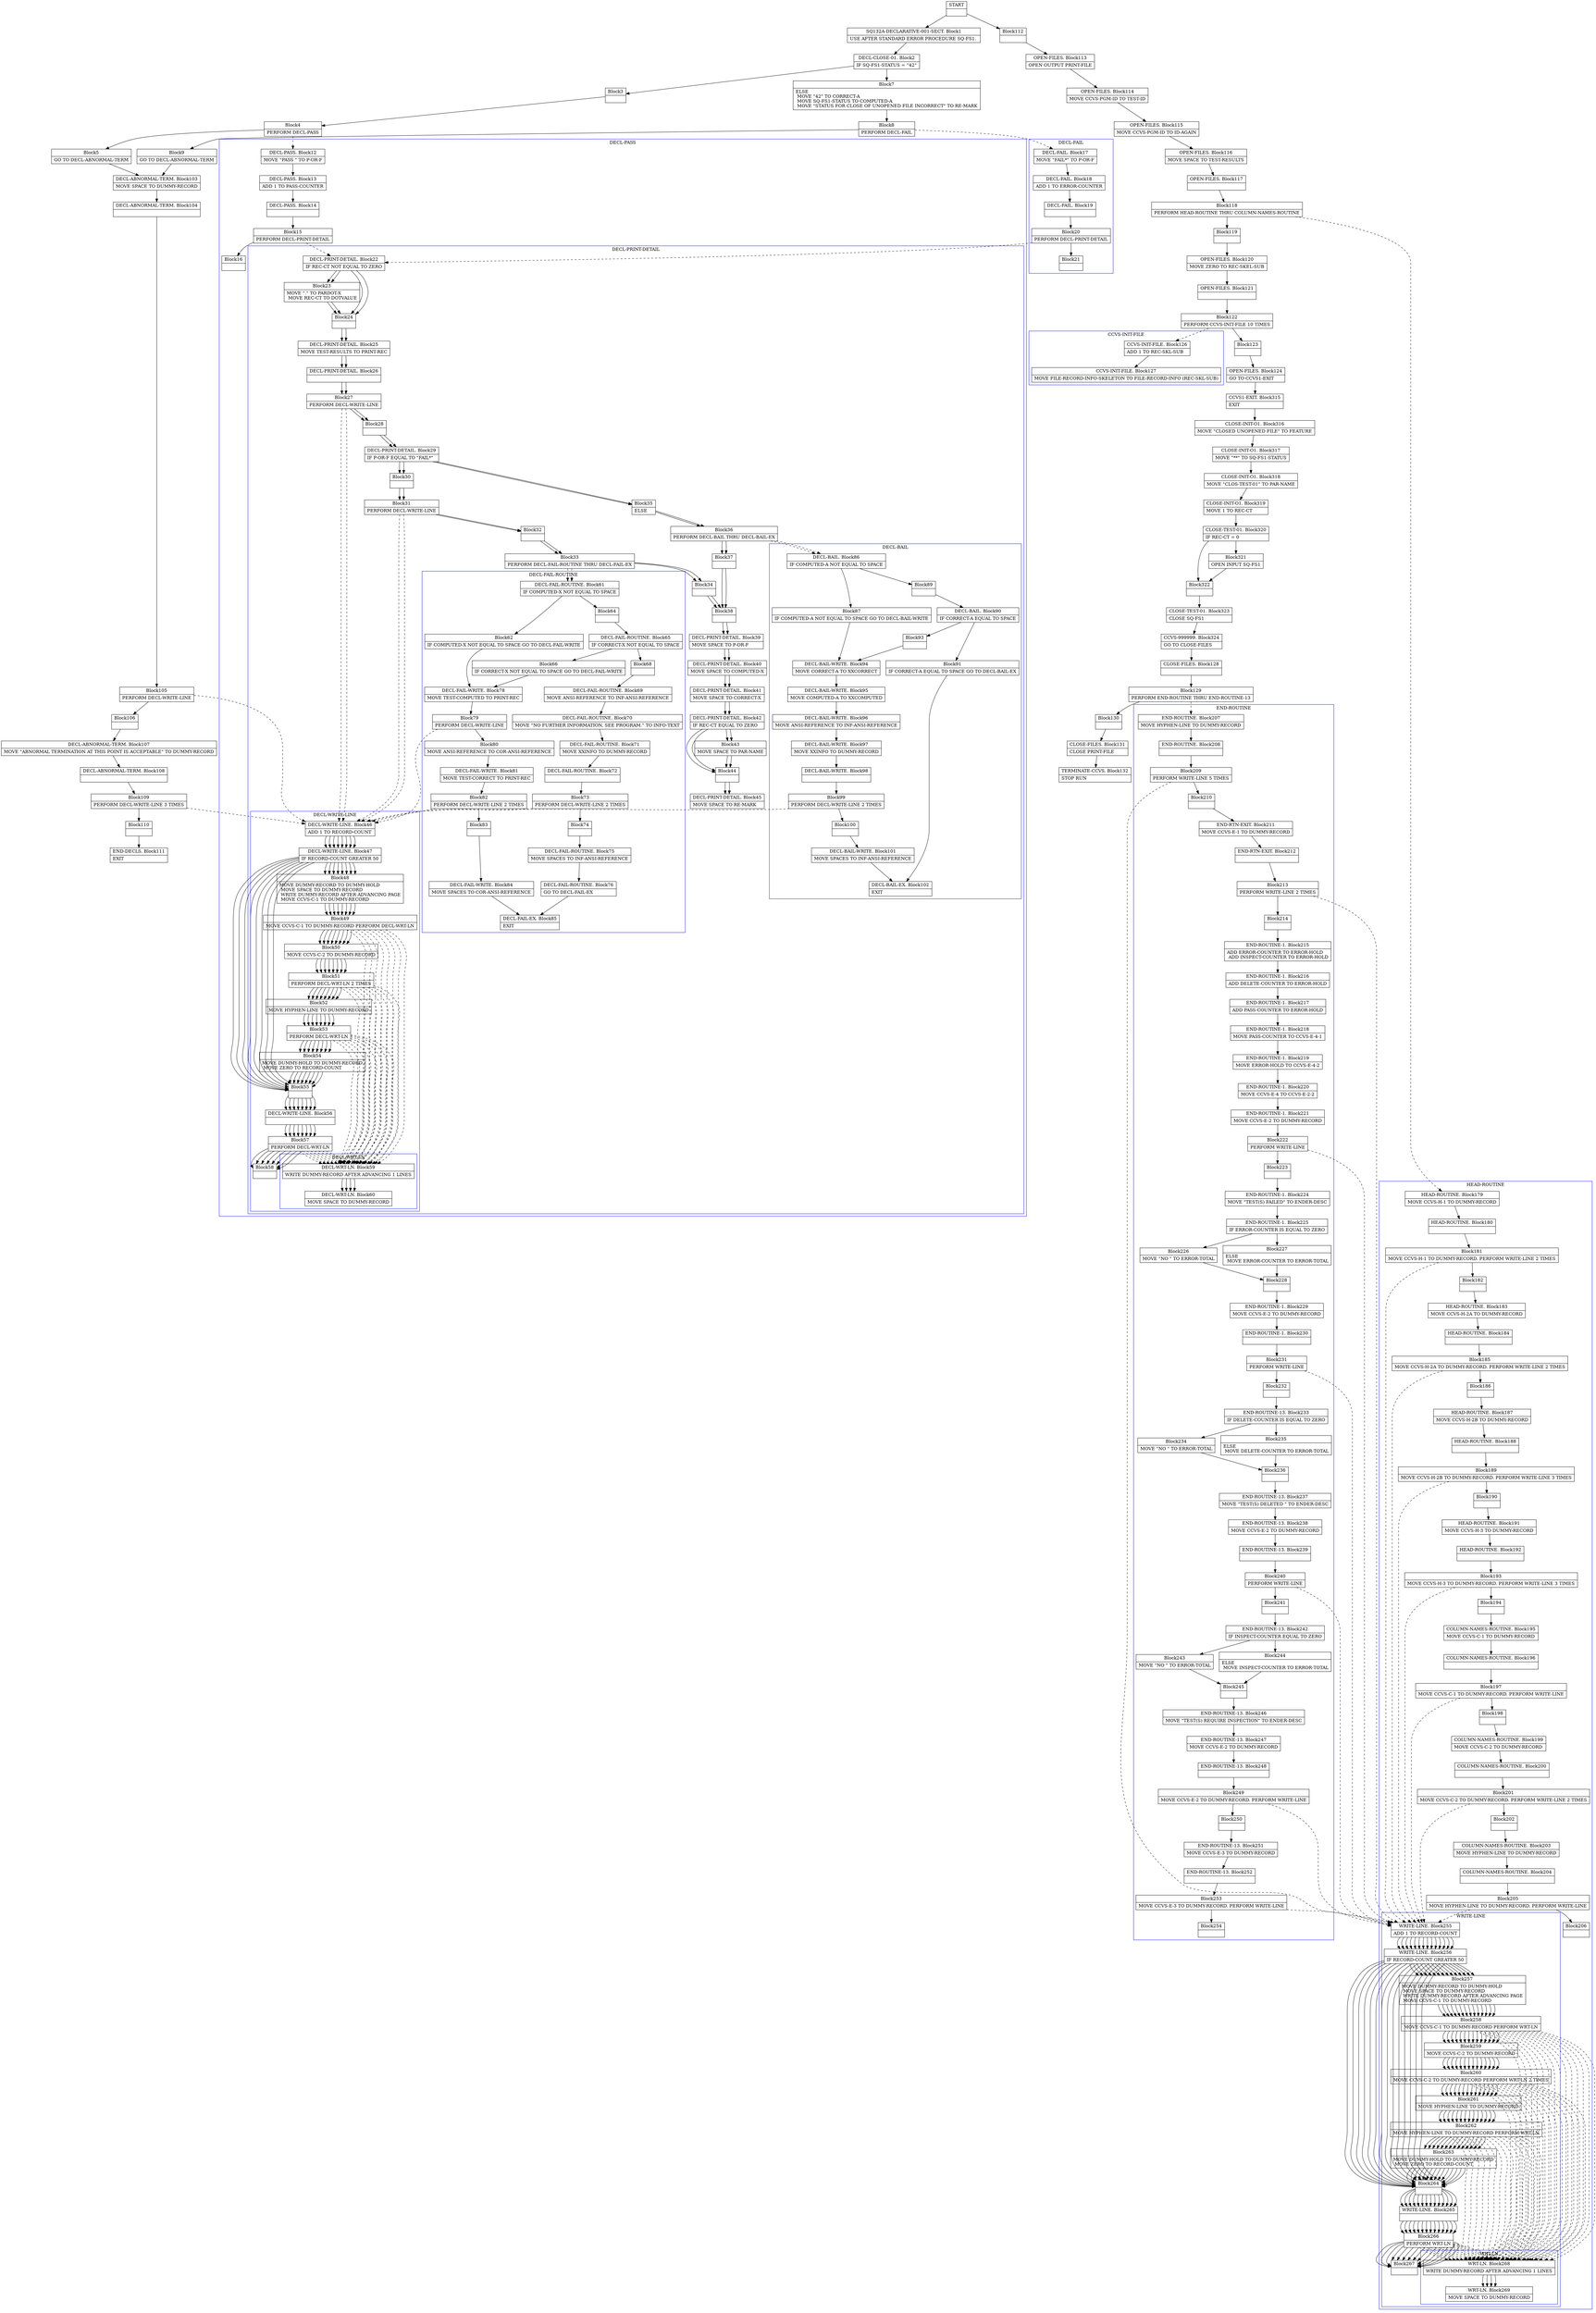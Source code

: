 digraph Cfg {
compound=true;
node [
shape = "record"
]

edge [
arrowtail = "empty"
]
Block0 [
label = "{START|}"
]
Block1 [
label = "{SQ132A-DECLARATIVE-001-SECT. Block1|    USE AFTER STANDARD ERROR PROCEDURE SQ-FS1. \l}"
]
Block2 [
label = "{DECL-CLOSE-01. Block2|    IF SQ-FS1-STATUS = \"42\"\l}"
]
Block3 [
label = "{Block3|}"
]
Block4 [
label = "{Block4|        PERFORM DECL-PASS\l}"
]
subgraph cluster_1{
color = blue;
label = "DECL-PASS";
Block12 [
label = "{DECL-PASS. Block12|    MOVE   \"PASS \" TO P-OR-F\l}"
]
Block13 [
label = "{DECL-PASS. Block13|    ADD     1 TO PASS-COUNTER\l}"
]
Block14 [
label = "{DECL-PASS. Block14|}"
]
Block15 [
label = "{Block15|    PERFORM DECL-PRINT-DETAIL\l}"
]
subgraph cluster_3{
color = blue;
label = "DECL-PRINT-DETAIL";
Block22 [
label = "{DECL-PRINT-DETAIL. Block22|    IF REC-CT NOT EQUAL TO ZERO\l}"
]
Block23 [
label = "{Block23|            MOVE \".\" TO PARDOT-X\l            MOVE REC-CT TO DOTVALUE\l}"
]
Block24 [
label = "{Block24|}"
]
Block25 [
label = "{DECL-PRINT-DETAIL. Block25|    MOVE    TEST-RESULTS TO PRINT-REC\l}"
]
Block26 [
label = "{DECL-PRINT-DETAIL. Block26|}"
]
Block27 [
label = "{Block27|    PERFORM DECL-WRITE-LINE\l}"
]
subgraph cluster_5{
color = blue;
label = "DECL-WRITE-LINE";
Block46 [
label = "{DECL-WRITE-LINE. Block46|    ADD     1 TO RECORD-COUNT\l}"
]
Block47 [
label = "{DECL-WRITE-LINE. Block47|    IF RECORD-COUNT GREATER 50\l}"
]
Block48 [
label = "{Block48|        MOVE    DUMMY-RECORD TO DUMMY-HOLD\l        MOVE    SPACE TO DUMMY-RECORD\l        WRITE   DUMMY-RECORD AFTER ADVANCING PAGE\l        MOVE    CCVS-C-1 TO DUMMY-RECORD\l}"
]
Block49 [
label = "{Block49|        MOVE    CCVS-C-1 TO DUMMY-RECORD PERFORM DECL-WRT-LN\l}"
]
subgraph cluster_9{
color = blue;
label = "DECL-WRT-LN";
Block59 [
label = "{DECL-WRT-LN. Block59|    WRITE   DUMMY-RECORD AFTER ADVANCING 1 LINES\l}"
]
Block60 [
label = "{DECL-WRT-LN. Block60|    MOVE    SPACE TO DUMMY-RECORD\l}"
]
Block59 -> Block60

}
Block49 -> Block59 [style=dashed]

Block50 [
label = "{Block50|        MOVE    CCVS-C-2 TO DUMMY-RECORD\l}"
]
Block51 [
label = "{Block51|        PERFORM DECL-WRT-LN 2 TIMES\l}"
]
subgraph cluster_10{
color = blue;
label = "DECL-WRT-LN";
Block59 [
label = "{DECL-WRT-LN. Block59|    WRITE   DUMMY-RECORD AFTER ADVANCING 1 LINES\l}"
]
Block60 [
label = "{DECL-WRT-LN. Block60|    MOVE    SPACE TO DUMMY-RECORD\l}"
]
Block59 -> Block60

}
Block51 -> Block59 [style=dashed]

Block52 [
label = "{Block52|        MOVE    HYPHEN-LINE TO DUMMY-RECORD\l}"
]
Block53 [
label = "{Block53|        PERFORM DECL-WRT-LN\l}"
]
subgraph cluster_11{
color = blue;
label = "DECL-WRT-LN";
Block59 [
label = "{DECL-WRT-LN. Block59|    WRITE   DUMMY-RECORD AFTER ADVANCING 1 LINES\l}"
]
Block60 [
label = "{DECL-WRT-LN. Block60|    MOVE    SPACE TO DUMMY-RECORD\l}"
]
Block59 -> Block60

}
Block53 -> Block59 [style=dashed]

Block54 [
label = "{Block54|        MOVE    DUMMY-HOLD TO DUMMY-RECORD\l        MOVE    ZERO TO RECORD-COUNT\l}"
]
Block55 [
label = "{Block55|}"
]
Block56 [
label = "{DECL-WRITE-LINE. Block56|}"
]
Block57 [
label = "{Block57|    PERFORM DECL-WRT-LN\l}"
]
subgraph cluster_12{
color = blue;
label = "DECL-WRT-LN";
Block59 [
label = "{DECL-WRT-LN. Block59|    WRITE   DUMMY-RECORD AFTER ADVANCING 1 LINES\l}"
]
Block60 [
label = "{DECL-WRT-LN. Block60|    MOVE    SPACE TO DUMMY-RECORD\l}"
]
Block59 -> Block60

}
Block57 -> Block59 [style=dashed]

Block58 [
label = "{Block58|}"
]
Block46 -> Block47
Block47 -> Block48
Block47 -> Block55
Block48 -> Block49
Block49 -> Block50
Block50 -> Block51
Block51 -> Block52
Block52 -> Block53
Block53 -> Block54
Block54 -> Block55
Block55 -> Block56
Block56 -> Block57
Block57 -> Block58

}
Block27 -> Block46 [style=dashed]

Block28 [
label = "{Block28|}"
]
Block29 [
label = "{DECL-PRINT-DETAIL. Block29|    IF P-OR-F EQUAL TO \"FAIL*\"\l}"
]
Block30 [
label = "{Block30|}"
]
Block31 [
label = "{Block31|        PERFORM DECL-WRITE-LINE\l}"
]
subgraph cluster_6{
color = blue;
label = "DECL-WRITE-LINE";
Block46 [
label = "{DECL-WRITE-LINE. Block46|    ADD     1 TO RECORD-COUNT\l}"
]
Block47 [
label = "{DECL-WRITE-LINE. Block47|    IF RECORD-COUNT GREATER 50\l}"
]
Block48 [
label = "{Block48|        MOVE    DUMMY-RECORD TO DUMMY-HOLD\l        MOVE    SPACE TO DUMMY-RECORD\l        WRITE   DUMMY-RECORD AFTER ADVANCING PAGE\l        MOVE    CCVS-C-1 TO DUMMY-RECORD\l}"
]
Block49 [
label = "{Block49|        MOVE    CCVS-C-1 TO DUMMY-RECORD PERFORM DECL-WRT-LN\l}"
]
Block49 -> Block59 [style=dashed]

Block50 [
label = "{Block50|        MOVE    CCVS-C-2 TO DUMMY-RECORD\l}"
]
Block51 [
label = "{Block51|        PERFORM DECL-WRT-LN 2 TIMES\l}"
]
Block51 -> Block59 [style=dashed]

Block52 [
label = "{Block52|        MOVE    HYPHEN-LINE TO DUMMY-RECORD\l}"
]
Block53 [
label = "{Block53|        PERFORM DECL-WRT-LN\l}"
]
Block53 -> Block59 [style=dashed]

Block54 [
label = "{Block54|        MOVE    DUMMY-HOLD TO DUMMY-RECORD\l        MOVE    ZERO TO RECORD-COUNT\l}"
]
Block55 [
label = "{Block55|}"
]
Block56 [
label = "{DECL-WRITE-LINE. Block56|}"
]
Block57 [
label = "{Block57|    PERFORM DECL-WRT-LN\l}"
]
Block57 -> Block59 [style=dashed]

Block58 [
label = "{Block58|}"
]
Block46 -> Block47
Block47 -> Block48
Block47 -> Block55
Block48 -> Block49
Block49 -> Block50
Block50 -> Block51
Block51 -> Block52
Block52 -> Block53
Block53 -> Block54
Block54 -> Block55
Block55 -> Block56
Block56 -> Block57
Block57 -> Block58

}
Block31 -> Block46 [style=dashed]

Block32 [
label = "{Block32|}"
]
Block33 [
label = "{Block33|        PERFORM DECL-FAIL-ROUTINE THRU DECL-FAIL-EX\l}"
]
subgraph cluster_7{
color = blue;
label = "DECL-FAIL-ROUTINE";
Block61 [
label = "{DECL-FAIL-ROUTINE. Block61|    IF COMPUTED-X NOT EQUAL TO SPACE\l}"
]
Block62 [
label = "{Block62|    IF COMPUTED-X NOT EQUAL TO SPACE GO TO DECL-FAIL-WRITE\l}"
]
Block78 [
label = "{DECL-FAIL-WRITE. Block78|    MOVE    TEST-COMPUTED TO PRINT-REC\l}"
]
Block79 [
label = "{Block79|    PERFORM DECL-WRITE-LINE\l}"
]
subgraph cluster_14{
color = blue;
label = "DECL-WRITE-LINE";
Block46 [
label = "{DECL-WRITE-LINE. Block46|    ADD     1 TO RECORD-COUNT\l}"
]
Block47 [
label = "{DECL-WRITE-LINE. Block47|    IF RECORD-COUNT GREATER 50\l}"
]
Block48 [
label = "{Block48|        MOVE    DUMMY-RECORD TO DUMMY-HOLD\l        MOVE    SPACE TO DUMMY-RECORD\l        WRITE   DUMMY-RECORD AFTER ADVANCING PAGE\l        MOVE    CCVS-C-1 TO DUMMY-RECORD\l}"
]
Block49 [
label = "{Block49|        MOVE    CCVS-C-1 TO DUMMY-RECORD PERFORM DECL-WRT-LN\l}"
]
Block49 -> Block59 [style=dashed]

Block50 [
label = "{Block50|        MOVE    CCVS-C-2 TO DUMMY-RECORD\l}"
]
Block51 [
label = "{Block51|        PERFORM DECL-WRT-LN 2 TIMES\l}"
]
Block51 -> Block59 [style=dashed]

Block52 [
label = "{Block52|        MOVE    HYPHEN-LINE TO DUMMY-RECORD\l}"
]
Block53 [
label = "{Block53|        PERFORM DECL-WRT-LN\l}"
]
Block53 -> Block59 [style=dashed]

Block54 [
label = "{Block54|        MOVE    DUMMY-HOLD TO DUMMY-RECORD\l        MOVE    ZERO TO RECORD-COUNT\l}"
]
Block55 [
label = "{Block55|}"
]
Block56 [
label = "{DECL-WRITE-LINE. Block56|}"
]
Block57 [
label = "{Block57|    PERFORM DECL-WRT-LN\l}"
]
Block57 -> Block59 [style=dashed]

Block58 [
label = "{Block58|}"
]
Block46 -> Block47
Block47 -> Block48
Block47 -> Block55
Block48 -> Block49
Block49 -> Block50
Block50 -> Block51
Block51 -> Block52
Block52 -> Block53
Block53 -> Block54
Block54 -> Block55
Block55 -> Block56
Block56 -> Block57
Block57 -> Block58

}
Block79 -> Block46 [style=dashed]

Block80 [
label = "{Block80|    MOVE    ANSI-REFERENCE TO COR-ANSI-REFERENCE\l}"
]
Block81 [
label = "{DECL-FAIL-WRITE. Block81|    MOVE    TEST-CORRECT TO PRINT-REC\l}"
]
Block82 [
label = "{Block82|    PERFORM DECL-WRITE-LINE 2 TIMES\l}"
]
subgraph cluster_15{
color = blue;
label = "DECL-WRITE-LINE";
Block46 [
label = "{DECL-WRITE-LINE. Block46|    ADD     1 TO RECORD-COUNT\l}"
]
Block47 [
label = "{DECL-WRITE-LINE. Block47|    IF RECORD-COUNT GREATER 50\l}"
]
Block48 [
label = "{Block48|        MOVE    DUMMY-RECORD TO DUMMY-HOLD\l        MOVE    SPACE TO DUMMY-RECORD\l        WRITE   DUMMY-RECORD AFTER ADVANCING PAGE\l        MOVE    CCVS-C-1 TO DUMMY-RECORD\l}"
]
Block49 [
label = "{Block49|        MOVE    CCVS-C-1 TO DUMMY-RECORD PERFORM DECL-WRT-LN\l}"
]
Block49 -> Block59 [style=dashed]

Block50 [
label = "{Block50|        MOVE    CCVS-C-2 TO DUMMY-RECORD\l}"
]
Block51 [
label = "{Block51|        PERFORM DECL-WRT-LN 2 TIMES\l}"
]
Block51 -> Block59 [style=dashed]

Block52 [
label = "{Block52|        MOVE    HYPHEN-LINE TO DUMMY-RECORD\l}"
]
Block53 [
label = "{Block53|        PERFORM DECL-WRT-LN\l}"
]
Block53 -> Block59 [style=dashed]

Block54 [
label = "{Block54|        MOVE    DUMMY-HOLD TO DUMMY-RECORD\l        MOVE    ZERO TO RECORD-COUNT\l}"
]
Block55 [
label = "{Block55|}"
]
Block56 [
label = "{DECL-WRITE-LINE. Block56|}"
]
Block57 [
label = "{Block57|    PERFORM DECL-WRT-LN\l}"
]
Block57 -> Block59 [style=dashed]

Block58 [
label = "{Block58|}"
]
Block46 -> Block47
Block47 -> Block48
Block47 -> Block55
Block48 -> Block49
Block49 -> Block50
Block50 -> Block51
Block51 -> Block52
Block52 -> Block53
Block53 -> Block54
Block54 -> Block55
Block55 -> Block56
Block56 -> Block57
Block57 -> Block58

}
Block82 -> Block46 [style=dashed]

Block83 [
label = "{Block83|}"
]
Block84 [
label = "{DECL-FAIL-WRITE. Block84|    MOVE    SPACES TO COR-ANSI-REFERENCE\l}"
]
Block85 [
label = "{DECL-FAIL-EX. Block85|    EXIT\l}"
]
Block64 [
label = "{Block64|}"
]
Block65 [
label = "{DECL-FAIL-ROUTINE. Block65|    IF CORRECT-X NOT EQUAL TO SPACE\l}"
]
Block66 [
label = "{Block66|    IF CORRECT-X NOT EQUAL TO SPACE GO TO DECL-FAIL-WRITE\l}"
]
Block68 [
label = "{Block68|}"
]
Block69 [
label = "{DECL-FAIL-ROUTINE. Block69|    MOVE    ANSI-REFERENCE TO INF-ANSI-REFERENCE\l}"
]
Block70 [
label = "{DECL-FAIL-ROUTINE. Block70|    MOVE   \"NO FURTHER INFORMATION, SEE PROGRAM.\" TO INFO-TEXT\l}"
]
Block71 [
label = "{DECL-FAIL-ROUTINE. Block71|    MOVE    XXINFO TO DUMMY-RECORD\l}"
]
Block72 [
label = "{DECL-FAIL-ROUTINE. Block72|}"
]
Block73 [
label = "{Block73|    PERFORM DECL-WRITE-LINE 2 TIMES\l}"
]
subgraph cluster_13{
color = blue;
label = "DECL-WRITE-LINE";
Block46 [
label = "{DECL-WRITE-LINE. Block46|    ADD     1 TO RECORD-COUNT\l}"
]
Block47 [
label = "{DECL-WRITE-LINE. Block47|    IF RECORD-COUNT GREATER 50\l}"
]
Block48 [
label = "{Block48|        MOVE    DUMMY-RECORD TO DUMMY-HOLD\l        MOVE    SPACE TO DUMMY-RECORD\l        WRITE   DUMMY-RECORD AFTER ADVANCING PAGE\l        MOVE    CCVS-C-1 TO DUMMY-RECORD\l}"
]
Block49 [
label = "{Block49|        MOVE    CCVS-C-1 TO DUMMY-RECORD PERFORM DECL-WRT-LN\l}"
]
Block49 -> Block59 [style=dashed]

Block50 [
label = "{Block50|        MOVE    CCVS-C-2 TO DUMMY-RECORD\l}"
]
Block51 [
label = "{Block51|        PERFORM DECL-WRT-LN 2 TIMES\l}"
]
Block51 -> Block59 [style=dashed]

Block52 [
label = "{Block52|        MOVE    HYPHEN-LINE TO DUMMY-RECORD\l}"
]
Block53 [
label = "{Block53|        PERFORM DECL-WRT-LN\l}"
]
Block53 -> Block59 [style=dashed]

Block54 [
label = "{Block54|        MOVE    DUMMY-HOLD TO DUMMY-RECORD\l        MOVE    ZERO TO RECORD-COUNT\l}"
]
Block55 [
label = "{Block55|}"
]
Block56 [
label = "{DECL-WRITE-LINE. Block56|}"
]
Block57 [
label = "{Block57|    PERFORM DECL-WRT-LN\l}"
]
Block57 -> Block59 [style=dashed]

Block58 [
label = "{Block58|}"
]
Block46 -> Block47
Block47 -> Block48
Block47 -> Block55
Block48 -> Block49
Block49 -> Block50
Block50 -> Block51
Block51 -> Block52
Block52 -> Block53
Block53 -> Block54
Block54 -> Block55
Block55 -> Block56
Block56 -> Block57
Block57 -> Block58

}
Block73 -> Block46 [style=dashed]

Block74 [
label = "{Block74|}"
]
Block75 [
label = "{DECL-FAIL-ROUTINE. Block75|    MOVE    SPACES TO INF-ANSI-REFERENCE\l}"
]
Block76 [
label = "{DECL-FAIL-ROUTINE. Block76|    GO TO   DECL-FAIL-EX\l}"
]
Block61 -> Block62
Block61 -> Block64
Block62 -> Block78
Block78 -> Block79
Block79 -> Block80
Block80 -> Block81
Block81 -> Block82
Block82 -> Block83
Block83 -> Block84
Block84 -> Block85
Block64 -> Block65
Block65 -> Block66
Block65 -> Block68
Block66 -> Block78
Block68 -> Block69
Block69 -> Block70
Block70 -> Block71
Block71 -> Block72
Block72 -> Block73
Block73 -> Block74
Block74 -> Block75
Block75 -> Block76
Block76 -> Block85

}
Block33 -> Block61 [style=dashed]

Block34 [
label = "{Block34|}"
]
Block38 [
label = "{Block38|}"
]
Block39 [
label = "{DECL-PRINT-DETAIL. Block39|    MOVE    SPACE TO P-OR-F\l}"
]
Block40 [
label = "{DECL-PRINT-DETAIL. Block40|    MOVE    SPACE TO COMPUTED-X\l}"
]
Block41 [
label = "{DECL-PRINT-DETAIL. Block41|    MOVE    SPACE TO CORRECT-X\l}"
]
Block42 [
label = "{DECL-PRINT-DETAIL. Block42|    IF REC-CT EQUAL TO ZERO\l}"
]
Block43 [
label = "{Block43|        MOVE    SPACE TO PAR-NAME\l}"
]
Block44 [
label = "{Block44|}"
]
Block45 [
label = "{DECL-PRINT-DETAIL. Block45|    MOVE    SPACE TO RE-MARK\l}"
]
Block35 [
label = "{Block35|    ELSE\l}"
]
Block36 [
label = "{Block36|        PERFORM DECL-BAIL THRU DECL-BAIL-EX\l}"
]
subgraph cluster_8{
color = blue;
label = "DECL-BAIL";
Block86 [
label = "{DECL-BAIL. Block86|    IF COMPUTED-A NOT EQUAL TO SPACE\l}"
]
Block87 [
label = "{Block87|    IF COMPUTED-A NOT EQUAL TO SPACE GO TO DECL-BAIL-WRITE\l}"
]
Block94 [
label = "{DECL-BAIL-WRITE. Block94|    MOVE    CORRECT-A TO XXCORRECT\l}"
]
Block95 [
label = "{DECL-BAIL-WRITE. Block95|    MOVE    COMPUTED-A TO XXCOMPUTED\l}"
]
Block96 [
label = "{DECL-BAIL-WRITE. Block96|    MOVE    ANSI-REFERENCE TO INF-ANSI-REFERENCE\l}"
]
Block97 [
label = "{DECL-BAIL-WRITE. Block97|    MOVE    XXINFO TO DUMMY-RECORD\l}"
]
Block98 [
label = "{DECL-BAIL-WRITE. Block98|}"
]
Block99 [
label = "{Block99|    PERFORM DECL-WRITE-LINE 2 TIMES\l}"
]
subgraph cluster_16{
color = blue;
label = "DECL-WRITE-LINE";
Block46 [
label = "{DECL-WRITE-LINE. Block46|    ADD     1 TO RECORD-COUNT\l}"
]
Block47 [
label = "{DECL-WRITE-LINE. Block47|    IF RECORD-COUNT GREATER 50\l}"
]
Block48 [
label = "{Block48|        MOVE    DUMMY-RECORD TO DUMMY-HOLD\l        MOVE    SPACE TO DUMMY-RECORD\l        WRITE   DUMMY-RECORD AFTER ADVANCING PAGE\l        MOVE    CCVS-C-1 TO DUMMY-RECORD\l}"
]
Block49 [
label = "{Block49|        MOVE    CCVS-C-1 TO DUMMY-RECORD PERFORM DECL-WRT-LN\l}"
]
Block49 -> Block59 [style=dashed]

Block50 [
label = "{Block50|        MOVE    CCVS-C-2 TO DUMMY-RECORD\l}"
]
Block51 [
label = "{Block51|        PERFORM DECL-WRT-LN 2 TIMES\l}"
]
Block51 -> Block59 [style=dashed]

Block52 [
label = "{Block52|        MOVE    HYPHEN-LINE TO DUMMY-RECORD\l}"
]
Block53 [
label = "{Block53|        PERFORM DECL-WRT-LN\l}"
]
Block53 -> Block59 [style=dashed]

Block54 [
label = "{Block54|        MOVE    DUMMY-HOLD TO DUMMY-RECORD\l        MOVE    ZERO TO RECORD-COUNT\l}"
]
Block55 [
label = "{Block55|}"
]
Block56 [
label = "{DECL-WRITE-LINE. Block56|}"
]
Block57 [
label = "{Block57|    PERFORM DECL-WRT-LN\l}"
]
Block57 -> Block59 [style=dashed]

Block58 [
label = "{Block58|}"
]
Block46 -> Block47
Block47 -> Block48
Block47 -> Block55
Block48 -> Block49
Block49 -> Block50
Block50 -> Block51
Block51 -> Block52
Block52 -> Block53
Block53 -> Block54
Block54 -> Block55
Block55 -> Block56
Block56 -> Block57
Block57 -> Block58

}
Block99 -> Block46 [style=dashed]

Block100 [
label = "{Block100|}"
]
Block101 [
label = "{DECL-BAIL-WRITE. Block101|    MOVE SPACES TO INF-ANSI-REFERENCE\l}"
]
Block102 [
label = "{DECL-BAIL-EX. Block102|    EXIT\l}"
]
Block89 [
label = "{Block89|}"
]
Block90 [
label = "{DECL-BAIL. Block90|    IF CORRECT-A EQUAL TO SPACE\l}"
]
Block91 [
label = "{Block91|    IF CORRECT-A EQUAL TO SPACE GO TO DECL-BAIL-EX\l}"
]
Block93 [
label = "{Block93|}"
]
Block86 -> Block87
Block86 -> Block89
Block87 -> Block94
Block94 -> Block95
Block95 -> Block96
Block96 -> Block97
Block97 -> Block98
Block98 -> Block99
Block99 -> Block100
Block100 -> Block101
Block101 -> Block102
Block89 -> Block90
Block90 -> Block91
Block90 -> Block93
Block91 -> Block102
Block93 -> Block94

}
Block36 -> Block86 [style=dashed]

Block37 [
label = "{Block37|}"
]
Block22 -> Block23
Block22 -> Block24
Block23 -> Block24
Block24 -> Block25
Block25 -> Block26
Block26 -> Block27
Block27 -> Block28
Block28 -> Block29
Block29 -> Block30
Block29 -> Block35
Block30 -> Block31
Block31 -> Block32
Block32 -> Block33
Block33 -> Block34
Block34 -> Block38
Block38 -> Block39
Block39 -> Block40
Block40 -> Block41
Block41 -> Block42
Block42 -> Block43
Block42 -> Block44
Block43 -> Block44
Block44 -> Block45
Block35 -> Block36
Block36 -> Block37
Block37 -> Block38

}
Block15 -> Block22 [style=dashed]

Block16 [
label = "{Block16|}"
]
Block12 -> Block13
Block13 -> Block14
Block14 -> Block15
Block15 -> Block16

}
Block4 -> Block12 [style=dashed]

Block5 [
label = "{Block5|        GO TO DECL-ABNORMAL-TERM\l}"
]
Block103 [
label = "{DECL-ABNORMAL-TERM. Block103|    MOVE SPACE TO DUMMY-RECORD\l}"
]
Block104 [
label = "{DECL-ABNORMAL-TERM. Block104|}"
]
Block105 [
label = "{Block105|    PERFORM DECL-WRITE-LINE\l}"
]
subgraph cluster_17{
color = blue;
label = "DECL-WRITE-LINE";
Block46 [
label = "{DECL-WRITE-LINE. Block46|    ADD     1 TO RECORD-COUNT\l}"
]
Block47 [
label = "{DECL-WRITE-LINE. Block47|    IF RECORD-COUNT GREATER 50\l}"
]
Block48 [
label = "{Block48|        MOVE    DUMMY-RECORD TO DUMMY-HOLD\l        MOVE    SPACE TO DUMMY-RECORD\l        WRITE   DUMMY-RECORD AFTER ADVANCING PAGE\l        MOVE    CCVS-C-1 TO DUMMY-RECORD\l}"
]
Block49 [
label = "{Block49|        MOVE    CCVS-C-1 TO DUMMY-RECORD PERFORM DECL-WRT-LN\l}"
]
Block49 -> Block59 [style=dashed]

Block50 [
label = "{Block50|        MOVE    CCVS-C-2 TO DUMMY-RECORD\l}"
]
Block51 [
label = "{Block51|        PERFORM DECL-WRT-LN 2 TIMES\l}"
]
Block51 -> Block59 [style=dashed]

Block52 [
label = "{Block52|        MOVE    HYPHEN-LINE TO DUMMY-RECORD\l}"
]
Block53 [
label = "{Block53|        PERFORM DECL-WRT-LN\l}"
]
Block53 -> Block59 [style=dashed]

Block54 [
label = "{Block54|        MOVE    DUMMY-HOLD TO DUMMY-RECORD\l        MOVE    ZERO TO RECORD-COUNT\l}"
]
Block55 [
label = "{Block55|}"
]
Block56 [
label = "{DECL-WRITE-LINE. Block56|}"
]
Block57 [
label = "{Block57|    PERFORM DECL-WRT-LN\l}"
]
Block57 -> Block59 [style=dashed]

Block58 [
label = "{Block58|}"
]
Block46 -> Block47
Block47 -> Block48
Block47 -> Block55
Block48 -> Block49
Block49 -> Block50
Block50 -> Block51
Block51 -> Block52
Block52 -> Block53
Block53 -> Block54
Block54 -> Block55
Block55 -> Block56
Block56 -> Block57
Block57 -> Block58

}
Block105 -> Block46 [style=dashed]

Block106 [
label = "{Block106|}"
]
Block107 [
label = "{DECL-ABNORMAL-TERM. Block107|    MOVE \"ABNORMAL TERMINATION AT THIS POINT IS ACCEPTABLE\"              TO DUMMY-RECORD\l}"
]
Block108 [
label = "{DECL-ABNORMAL-TERM. Block108|}"
]
Block109 [
label = "{Block109|    PERFORM DECL-WRITE-LINE 3 TIMES\l}"
]
subgraph cluster_18{
color = blue;
label = "DECL-WRITE-LINE";
Block46 [
label = "{DECL-WRITE-LINE. Block46|    ADD     1 TO RECORD-COUNT\l}"
]
Block47 [
label = "{DECL-WRITE-LINE. Block47|    IF RECORD-COUNT GREATER 50\l}"
]
Block48 [
label = "{Block48|        MOVE    DUMMY-RECORD TO DUMMY-HOLD\l        MOVE    SPACE TO DUMMY-RECORD\l        WRITE   DUMMY-RECORD AFTER ADVANCING PAGE\l        MOVE    CCVS-C-1 TO DUMMY-RECORD\l}"
]
Block49 [
label = "{Block49|        MOVE    CCVS-C-1 TO DUMMY-RECORD PERFORM DECL-WRT-LN\l}"
]
Block49 -> Block59 [style=dashed]

Block50 [
label = "{Block50|        MOVE    CCVS-C-2 TO DUMMY-RECORD\l}"
]
Block51 [
label = "{Block51|        PERFORM DECL-WRT-LN 2 TIMES\l}"
]
Block51 -> Block59 [style=dashed]

Block52 [
label = "{Block52|        MOVE    HYPHEN-LINE TO DUMMY-RECORD\l}"
]
Block53 [
label = "{Block53|        PERFORM DECL-WRT-LN\l}"
]
Block53 -> Block59 [style=dashed]

Block54 [
label = "{Block54|        MOVE    DUMMY-HOLD TO DUMMY-RECORD\l        MOVE    ZERO TO RECORD-COUNT\l}"
]
Block55 [
label = "{Block55|}"
]
Block56 [
label = "{DECL-WRITE-LINE. Block56|}"
]
Block57 [
label = "{Block57|    PERFORM DECL-WRT-LN\l}"
]
Block57 -> Block59 [style=dashed]

Block58 [
label = "{Block58|}"
]
Block46 -> Block47
Block47 -> Block48
Block47 -> Block55
Block48 -> Block49
Block49 -> Block50
Block50 -> Block51
Block51 -> Block52
Block52 -> Block53
Block53 -> Block54
Block54 -> Block55
Block55 -> Block56
Block56 -> Block57
Block57 -> Block58

}
Block109 -> Block46 [style=dashed]

Block110 [
label = "{Block110|}"
]
Block111 [
label = "{END-DECLS. Block111|    EXIT\l}"
]
Block7 [
label = "{Block7|    ELSE\l        MOVE   \"42\"           TO CORRECT-A\l        MOVE    SQ-FS1-STATUS TO COMPUTED-A\l        MOVE   \"STATUS FOR CLOSE OF UNOPENED FILE INCORRECT\"                    TO RE-MARK\l}"
]
Block8 [
label = "{Block8|        PERFORM DECL-FAIL\l}"
]
subgraph cluster_2{
color = blue;
label = "DECL-FAIL";
Block17 [
label = "{DECL-FAIL. Block17|    MOVE   \"FAIL*\" TO P-OR-F\l}"
]
Block18 [
label = "{DECL-FAIL. Block18|    ADD     1 TO ERROR-COUNTER\l}"
]
Block19 [
label = "{DECL-FAIL. Block19|}"
]
Block20 [
label = "{Block20|    PERFORM DECL-PRINT-DETAIL\l}"
]
subgraph cluster_4{
color = blue;
label = "DECL-PRINT-DETAIL";
Block22 [
label = "{DECL-PRINT-DETAIL. Block22|    IF REC-CT NOT EQUAL TO ZERO\l}"
]
Block23 [
label = "{Block23|            MOVE \".\" TO PARDOT-X\l            MOVE REC-CT TO DOTVALUE\l}"
]
Block24 [
label = "{Block24|}"
]
Block25 [
label = "{DECL-PRINT-DETAIL. Block25|    MOVE    TEST-RESULTS TO PRINT-REC\l}"
]
Block26 [
label = "{DECL-PRINT-DETAIL. Block26|}"
]
Block27 [
label = "{Block27|    PERFORM DECL-WRITE-LINE\l}"
]
Block27 -> Block46 [style=dashed]

Block28 [
label = "{Block28|}"
]
Block29 [
label = "{DECL-PRINT-DETAIL. Block29|    IF P-OR-F EQUAL TO \"FAIL*\"\l}"
]
Block30 [
label = "{Block30|}"
]
Block31 [
label = "{Block31|        PERFORM DECL-WRITE-LINE\l}"
]
Block31 -> Block46 [style=dashed]

Block32 [
label = "{Block32|}"
]
Block33 [
label = "{Block33|        PERFORM DECL-FAIL-ROUTINE THRU DECL-FAIL-EX\l}"
]
Block33 -> Block61 [style=dashed]

Block34 [
label = "{Block34|}"
]
Block38 [
label = "{Block38|}"
]
Block39 [
label = "{DECL-PRINT-DETAIL. Block39|    MOVE    SPACE TO P-OR-F\l}"
]
Block40 [
label = "{DECL-PRINT-DETAIL. Block40|    MOVE    SPACE TO COMPUTED-X\l}"
]
Block41 [
label = "{DECL-PRINT-DETAIL. Block41|    MOVE    SPACE TO CORRECT-X\l}"
]
Block42 [
label = "{DECL-PRINT-DETAIL. Block42|    IF REC-CT EQUAL TO ZERO\l}"
]
Block43 [
label = "{Block43|        MOVE    SPACE TO PAR-NAME\l}"
]
Block44 [
label = "{Block44|}"
]
Block45 [
label = "{DECL-PRINT-DETAIL. Block45|    MOVE    SPACE TO RE-MARK\l}"
]
Block35 [
label = "{Block35|    ELSE\l}"
]
Block36 [
label = "{Block36|        PERFORM DECL-BAIL THRU DECL-BAIL-EX\l}"
]
Block36 -> Block86 [style=dashed]

Block37 [
label = "{Block37|}"
]
Block22 -> Block23
Block22 -> Block24
Block23 -> Block24
Block24 -> Block25
Block25 -> Block26
Block26 -> Block27
Block27 -> Block28
Block28 -> Block29
Block29 -> Block30
Block29 -> Block35
Block30 -> Block31
Block31 -> Block32
Block32 -> Block33
Block33 -> Block34
Block34 -> Block38
Block38 -> Block39
Block39 -> Block40
Block40 -> Block41
Block41 -> Block42
Block42 -> Block43
Block42 -> Block44
Block43 -> Block44
Block44 -> Block45
Block35 -> Block36
Block36 -> Block37
Block37 -> Block38

}
Block20 -> Block22 [style=dashed]

Block21 [
label = "{Block21|}"
]
Block17 -> Block18
Block18 -> Block19
Block19 -> Block20
Block20 -> Block21

}
Block8 -> Block17 [style=dashed]

Block9 [
label = "{Block9|        GO TO DECL-ABNORMAL-TERM\l}"
]
Block112 [
label = "{Block112|}"
]
Block113 [
label = "{OPEN-FILES. Block113|    OPEN    OUTPUT PRINT-FILE\l}"
]
Block114 [
label = "{OPEN-FILES. Block114|    MOVE    CCVS-PGM-ID TO TEST-ID\l}"
]
Block115 [
label = "{OPEN-FILES. Block115|    MOVE    CCVS-PGM-ID TO ID-AGAIN\l}"
]
Block116 [
label = "{OPEN-FILES. Block116|    MOVE    SPACE TO TEST-RESULTS\l}"
]
Block117 [
label = "{OPEN-FILES. Block117|}"
]
Block118 [
label = "{Block118|    PERFORM HEAD-ROUTINE THRU COLUMN-NAMES-ROUTINE\l}"
]
subgraph cluster_19{
color = blue;
label = "HEAD-ROUTINE";
Block179 [
label = "{HEAD-ROUTINE. Block179|    MOVE CCVS-H-1  TO DUMMY-RECORD\l}"
]
Block180 [
label = "{HEAD-ROUTINE. Block180|}"
]
Block181 [
label = "{Block181|    MOVE CCVS-H-1  TO DUMMY-RECORD. PERFORM WRITE-LINE 2 TIMES\l}"
]
subgraph cluster_30{
color = blue;
label = "WRITE-LINE";
Block255 [
label = "{WRITE-LINE. Block255|    ADD     1 TO RECORD-COUNT\l}"
]
Block256 [
label = "{WRITE-LINE. Block256|    IF RECORD-COUNT GREATER 50\l}"
]
Block257 [
label = "{Block257|        MOVE  DUMMY-RECORD TO DUMMY-HOLD\l        MOVE  SPACE TO DUMMY-RECORD\l        WRITE DUMMY-RECORD AFTER ADVANCING PAGE\l        MOVE  CCVS-C-1 TO DUMMY-RECORD\l}"
]
Block258 [
label = "{Block258|        MOVE  CCVS-C-1 TO DUMMY-RECORD PERFORM WRT-LN\l}"
]
subgraph cluster_44{
color = blue;
label = "WRT-LN";
Block268 [
label = "{WRT-LN. Block268|    WRITE   DUMMY-RECORD AFTER ADVANCING 1 LINES\l}"
]
Block269 [
label = "{WRT-LN. Block269|    MOVE    SPACE TO DUMMY-RECORD\l}"
]
Block268 -> Block269

}
Block258 -> Block268 [style=dashed]

Block259 [
label = "{Block259|        MOVE  CCVS-C-2 TO DUMMY-RECORD\l}"
]
Block260 [
label = "{Block260|        MOVE  CCVS-C-2 TO DUMMY-RECORD PERFORM WRT-LN 2 TIMES\l}"
]
subgraph cluster_45{
color = blue;
label = "WRT-LN";
Block268 [
label = "{WRT-LN. Block268|    WRITE   DUMMY-RECORD AFTER ADVANCING 1 LINES\l}"
]
Block269 [
label = "{WRT-LN. Block269|    MOVE    SPACE TO DUMMY-RECORD\l}"
]
Block268 -> Block269

}
Block260 -> Block268 [style=dashed]

Block261 [
label = "{Block261|        MOVE  HYPHEN-LINE TO DUMMY-RECORD\l}"
]
Block262 [
label = "{Block262|        MOVE  HYPHEN-LINE TO DUMMY-RECORD PERFORM WRT-LN\l}"
]
subgraph cluster_46{
color = blue;
label = "WRT-LN";
Block268 [
label = "{WRT-LN. Block268|    WRITE   DUMMY-RECORD AFTER ADVANCING 1 LINES\l}"
]
Block269 [
label = "{WRT-LN. Block269|    MOVE    SPACE TO DUMMY-RECORD\l}"
]
Block268 -> Block269

}
Block262 -> Block268 [style=dashed]

Block263 [
label = "{Block263|        MOVE  DUMMY-HOLD TO DUMMY-RECORD\l        MOVE  ZERO TO RECORD-COUNT\l}"
]
Block264 [
label = "{Block264|}"
]
Block265 [
label = "{WRITE-LINE. Block265|}"
]
Block266 [
label = "{Block266|    PERFORM WRT-LN\l}"
]
subgraph cluster_47{
color = blue;
label = "WRT-LN";
Block268 [
label = "{WRT-LN. Block268|    WRITE   DUMMY-RECORD AFTER ADVANCING 1 LINES\l}"
]
Block269 [
label = "{WRT-LN. Block269|    MOVE    SPACE TO DUMMY-RECORD\l}"
]
Block268 -> Block269

}
Block266 -> Block268 [style=dashed]

Block267 [
label = "{Block267|}"
]
Block255 -> Block256
Block256 -> Block257
Block256 -> Block264
Block257 -> Block258
Block258 -> Block259
Block259 -> Block260
Block260 -> Block261
Block261 -> Block262
Block262 -> Block263
Block263 -> Block264
Block264 -> Block265
Block265 -> Block266
Block266 -> Block267

}
Block181 -> Block255 [style=dashed]

Block182 [
label = "{Block182|}"
]
Block183 [
label = "{HEAD-ROUTINE. Block183|    MOVE CCVS-H-2A TO DUMMY-RECORD\l}"
]
Block184 [
label = "{HEAD-ROUTINE. Block184|}"
]
Block185 [
label = "{Block185|    MOVE CCVS-H-2A TO DUMMY-RECORD. PERFORM WRITE-LINE 2 TIMES\l}"
]
subgraph cluster_31{
color = blue;
label = "WRITE-LINE";
Block255 [
label = "{WRITE-LINE. Block255|    ADD     1 TO RECORD-COUNT\l}"
]
Block256 [
label = "{WRITE-LINE. Block256|    IF RECORD-COUNT GREATER 50\l}"
]
Block257 [
label = "{Block257|        MOVE  DUMMY-RECORD TO DUMMY-HOLD\l        MOVE  SPACE TO DUMMY-RECORD\l        WRITE DUMMY-RECORD AFTER ADVANCING PAGE\l        MOVE  CCVS-C-1 TO DUMMY-RECORD\l}"
]
Block258 [
label = "{Block258|        MOVE  CCVS-C-1 TO DUMMY-RECORD PERFORM WRT-LN\l}"
]
Block258 -> Block268 [style=dashed]

Block259 [
label = "{Block259|        MOVE  CCVS-C-2 TO DUMMY-RECORD\l}"
]
Block260 [
label = "{Block260|        MOVE  CCVS-C-2 TO DUMMY-RECORD PERFORM WRT-LN 2 TIMES\l}"
]
Block260 -> Block268 [style=dashed]

Block261 [
label = "{Block261|        MOVE  HYPHEN-LINE TO DUMMY-RECORD\l}"
]
Block262 [
label = "{Block262|        MOVE  HYPHEN-LINE TO DUMMY-RECORD PERFORM WRT-LN\l}"
]
Block262 -> Block268 [style=dashed]

Block263 [
label = "{Block263|        MOVE  DUMMY-HOLD TO DUMMY-RECORD\l        MOVE  ZERO TO RECORD-COUNT\l}"
]
Block264 [
label = "{Block264|}"
]
Block265 [
label = "{WRITE-LINE. Block265|}"
]
Block266 [
label = "{Block266|    PERFORM WRT-LN\l}"
]
Block266 -> Block268 [style=dashed]

Block267 [
label = "{Block267|}"
]
Block255 -> Block256
Block256 -> Block257
Block256 -> Block264
Block257 -> Block258
Block258 -> Block259
Block259 -> Block260
Block260 -> Block261
Block261 -> Block262
Block262 -> Block263
Block263 -> Block264
Block264 -> Block265
Block265 -> Block266
Block266 -> Block267

}
Block185 -> Block255 [style=dashed]

Block186 [
label = "{Block186|}"
]
Block187 [
label = "{HEAD-ROUTINE. Block187|    MOVE CCVS-H-2B TO DUMMY-RECORD\l}"
]
Block188 [
label = "{HEAD-ROUTINE. Block188|}"
]
Block189 [
label = "{Block189|    MOVE CCVS-H-2B TO DUMMY-RECORD. PERFORM WRITE-LINE 3 TIMES\l}"
]
subgraph cluster_32{
color = blue;
label = "WRITE-LINE";
Block255 [
label = "{WRITE-LINE. Block255|    ADD     1 TO RECORD-COUNT\l}"
]
Block256 [
label = "{WRITE-LINE. Block256|    IF RECORD-COUNT GREATER 50\l}"
]
Block257 [
label = "{Block257|        MOVE  DUMMY-RECORD TO DUMMY-HOLD\l        MOVE  SPACE TO DUMMY-RECORD\l        WRITE DUMMY-RECORD AFTER ADVANCING PAGE\l        MOVE  CCVS-C-1 TO DUMMY-RECORD\l}"
]
Block258 [
label = "{Block258|        MOVE  CCVS-C-1 TO DUMMY-RECORD PERFORM WRT-LN\l}"
]
Block258 -> Block268 [style=dashed]

Block259 [
label = "{Block259|        MOVE  CCVS-C-2 TO DUMMY-RECORD\l}"
]
Block260 [
label = "{Block260|        MOVE  CCVS-C-2 TO DUMMY-RECORD PERFORM WRT-LN 2 TIMES\l}"
]
Block260 -> Block268 [style=dashed]

Block261 [
label = "{Block261|        MOVE  HYPHEN-LINE TO DUMMY-RECORD\l}"
]
Block262 [
label = "{Block262|        MOVE  HYPHEN-LINE TO DUMMY-RECORD PERFORM WRT-LN\l}"
]
Block262 -> Block268 [style=dashed]

Block263 [
label = "{Block263|        MOVE  DUMMY-HOLD TO DUMMY-RECORD\l        MOVE  ZERO TO RECORD-COUNT\l}"
]
Block264 [
label = "{Block264|}"
]
Block265 [
label = "{WRITE-LINE. Block265|}"
]
Block266 [
label = "{Block266|    PERFORM WRT-LN\l}"
]
Block266 -> Block268 [style=dashed]

Block267 [
label = "{Block267|}"
]
Block255 -> Block256
Block256 -> Block257
Block256 -> Block264
Block257 -> Block258
Block258 -> Block259
Block259 -> Block260
Block260 -> Block261
Block261 -> Block262
Block262 -> Block263
Block263 -> Block264
Block264 -> Block265
Block265 -> Block266
Block266 -> Block267

}
Block189 -> Block255 [style=dashed]

Block190 [
label = "{Block190|}"
]
Block191 [
label = "{HEAD-ROUTINE. Block191|    MOVE CCVS-H-3  TO DUMMY-RECORD\l}"
]
Block192 [
label = "{HEAD-ROUTINE. Block192|}"
]
Block193 [
label = "{Block193|    MOVE CCVS-H-3  TO DUMMY-RECORD. PERFORM WRITE-LINE 3 TIMES\l}"
]
subgraph cluster_33{
color = blue;
label = "WRITE-LINE";
Block255 [
label = "{WRITE-LINE. Block255|    ADD     1 TO RECORD-COUNT\l}"
]
Block256 [
label = "{WRITE-LINE. Block256|    IF RECORD-COUNT GREATER 50\l}"
]
Block257 [
label = "{Block257|        MOVE  DUMMY-RECORD TO DUMMY-HOLD\l        MOVE  SPACE TO DUMMY-RECORD\l        WRITE DUMMY-RECORD AFTER ADVANCING PAGE\l        MOVE  CCVS-C-1 TO DUMMY-RECORD\l}"
]
Block258 [
label = "{Block258|        MOVE  CCVS-C-1 TO DUMMY-RECORD PERFORM WRT-LN\l}"
]
Block258 -> Block268 [style=dashed]

Block259 [
label = "{Block259|        MOVE  CCVS-C-2 TO DUMMY-RECORD\l}"
]
Block260 [
label = "{Block260|        MOVE  CCVS-C-2 TO DUMMY-RECORD PERFORM WRT-LN 2 TIMES\l}"
]
Block260 -> Block268 [style=dashed]

Block261 [
label = "{Block261|        MOVE  HYPHEN-LINE TO DUMMY-RECORD\l}"
]
Block262 [
label = "{Block262|        MOVE  HYPHEN-LINE TO DUMMY-RECORD PERFORM WRT-LN\l}"
]
Block262 -> Block268 [style=dashed]

Block263 [
label = "{Block263|        MOVE  DUMMY-HOLD TO DUMMY-RECORD\l        MOVE  ZERO TO RECORD-COUNT\l}"
]
Block264 [
label = "{Block264|}"
]
Block265 [
label = "{WRITE-LINE. Block265|}"
]
Block266 [
label = "{Block266|    PERFORM WRT-LN\l}"
]
Block266 -> Block268 [style=dashed]

Block267 [
label = "{Block267|}"
]
Block255 -> Block256
Block256 -> Block257
Block256 -> Block264
Block257 -> Block258
Block258 -> Block259
Block259 -> Block260
Block260 -> Block261
Block261 -> Block262
Block262 -> Block263
Block263 -> Block264
Block264 -> Block265
Block265 -> Block266
Block266 -> Block267

}
Block193 -> Block255 [style=dashed]

Block194 [
label = "{Block194|}"
]
Block195 [
label = "{COLUMN-NAMES-ROUTINE. Block195|    MOVE CCVS-C-1 TO DUMMY-RECORD\l}"
]
Block196 [
label = "{COLUMN-NAMES-ROUTINE. Block196|}"
]
Block197 [
label = "{Block197|    MOVE CCVS-C-1 TO DUMMY-RECORD. PERFORM WRITE-LINE\l}"
]
subgraph cluster_34{
color = blue;
label = "WRITE-LINE";
Block255 [
label = "{WRITE-LINE. Block255|    ADD     1 TO RECORD-COUNT\l}"
]
Block256 [
label = "{WRITE-LINE. Block256|    IF RECORD-COUNT GREATER 50\l}"
]
Block257 [
label = "{Block257|        MOVE  DUMMY-RECORD TO DUMMY-HOLD\l        MOVE  SPACE TO DUMMY-RECORD\l        WRITE DUMMY-RECORD AFTER ADVANCING PAGE\l        MOVE  CCVS-C-1 TO DUMMY-RECORD\l}"
]
Block258 [
label = "{Block258|        MOVE  CCVS-C-1 TO DUMMY-RECORD PERFORM WRT-LN\l}"
]
Block258 -> Block268 [style=dashed]

Block259 [
label = "{Block259|        MOVE  CCVS-C-2 TO DUMMY-RECORD\l}"
]
Block260 [
label = "{Block260|        MOVE  CCVS-C-2 TO DUMMY-RECORD PERFORM WRT-LN 2 TIMES\l}"
]
Block260 -> Block268 [style=dashed]

Block261 [
label = "{Block261|        MOVE  HYPHEN-LINE TO DUMMY-RECORD\l}"
]
Block262 [
label = "{Block262|        MOVE  HYPHEN-LINE TO DUMMY-RECORD PERFORM WRT-LN\l}"
]
Block262 -> Block268 [style=dashed]

Block263 [
label = "{Block263|        MOVE  DUMMY-HOLD TO DUMMY-RECORD\l        MOVE  ZERO TO RECORD-COUNT\l}"
]
Block264 [
label = "{Block264|}"
]
Block265 [
label = "{WRITE-LINE. Block265|}"
]
Block266 [
label = "{Block266|    PERFORM WRT-LN\l}"
]
Block266 -> Block268 [style=dashed]

Block267 [
label = "{Block267|}"
]
Block255 -> Block256
Block256 -> Block257
Block256 -> Block264
Block257 -> Block258
Block258 -> Block259
Block259 -> Block260
Block260 -> Block261
Block261 -> Block262
Block262 -> Block263
Block263 -> Block264
Block264 -> Block265
Block265 -> Block266
Block266 -> Block267

}
Block197 -> Block255 [style=dashed]

Block198 [
label = "{Block198|}"
]
Block199 [
label = "{COLUMN-NAMES-ROUTINE. Block199|    MOVE CCVS-C-2 TO DUMMY-RECORD\l}"
]
Block200 [
label = "{COLUMN-NAMES-ROUTINE. Block200|}"
]
Block201 [
label = "{Block201|    MOVE CCVS-C-2 TO DUMMY-RECORD. PERFORM WRITE-LINE 2 TIMES\l}"
]
subgraph cluster_35{
color = blue;
label = "WRITE-LINE";
Block255 [
label = "{WRITE-LINE. Block255|    ADD     1 TO RECORD-COUNT\l}"
]
Block256 [
label = "{WRITE-LINE. Block256|    IF RECORD-COUNT GREATER 50\l}"
]
Block257 [
label = "{Block257|        MOVE  DUMMY-RECORD TO DUMMY-HOLD\l        MOVE  SPACE TO DUMMY-RECORD\l        WRITE DUMMY-RECORD AFTER ADVANCING PAGE\l        MOVE  CCVS-C-1 TO DUMMY-RECORD\l}"
]
Block258 [
label = "{Block258|        MOVE  CCVS-C-1 TO DUMMY-RECORD PERFORM WRT-LN\l}"
]
Block258 -> Block268 [style=dashed]

Block259 [
label = "{Block259|        MOVE  CCVS-C-2 TO DUMMY-RECORD\l}"
]
Block260 [
label = "{Block260|        MOVE  CCVS-C-2 TO DUMMY-RECORD PERFORM WRT-LN 2 TIMES\l}"
]
Block260 -> Block268 [style=dashed]

Block261 [
label = "{Block261|        MOVE  HYPHEN-LINE TO DUMMY-RECORD\l}"
]
Block262 [
label = "{Block262|        MOVE  HYPHEN-LINE TO DUMMY-RECORD PERFORM WRT-LN\l}"
]
Block262 -> Block268 [style=dashed]

Block263 [
label = "{Block263|        MOVE  DUMMY-HOLD TO DUMMY-RECORD\l        MOVE  ZERO TO RECORD-COUNT\l}"
]
Block264 [
label = "{Block264|}"
]
Block265 [
label = "{WRITE-LINE. Block265|}"
]
Block266 [
label = "{Block266|    PERFORM WRT-LN\l}"
]
Block266 -> Block268 [style=dashed]

Block267 [
label = "{Block267|}"
]
Block255 -> Block256
Block256 -> Block257
Block256 -> Block264
Block257 -> Block258
Block258 -> Block259
Block259 -> Block260
Block260 -> Block261
Block261 -> Block262
Block262 -> Block263
Block263 -> Block264
Block264 -> Block265
Block265 -> Block266
Block266 -> Block267

}
Block201 -> Block255 [style=dashed]

Block202 [
label = "{Block202|}"
]
Block203 [
label = "{COLUMN-NAMES-ROUTINE. Block203|    MOVE HYPHEN-LINE TO DUMMY-RECORD\l}"
]
Block204 [
label = "{COLUMN-NAMES-ROUTINE. Block204|}"
]
Block205 [
label = "{Block205|    MOVE HYPHEN-LINE TO DUMMY-RECORD. PERFORM WRITE-LINE\l}"
]
subgraph cluster_36{
color = blue;
label = "WRITE-LINE";
Block255 [
label = "{WRITE-LINE. Block255|    ADD     1 TO RECORD-COUNT\l}"
]
Block256 [
label = "{WRITE-LINE. Block256|    IF RECORD-COUNT GREATER 50\l}"
]
Block257 [
label = "{Block257|        MOVE  DUMMY-RECORD TO DUMMY-HOLD\l        MOVE  SPACE TO DUMMY-RECORD\l        WRITE DUMMY-RECORD AFTER ADVANCING PAGE\l        MOVE  CCVS-C-1 TO DUMMY-RECORD\l}"
]
Block258 [
label = "{Block258|        MOVE  CCVS-C-1 TO DUMMY-RECORD PERFORM WRT-LN\l}"
]
Block258 -> Block268 [style=dashed]

Block259 [
label = "{Block259|        MOVE  CCVS-C-2 TO DUMMY-RECORD\l}"
]
Block260 [
label = "{Block260|        MOVE  CCVS-C-2 TO DUMMY-RECORD PERFORM WRT-LN 2 TIMES\l}"
]
Block260 -> Block268 [style=dashed]

Block261 [
label = "{Block261|        MOVE  HYPHEN-LINE TO DUMMY-RECORD\l}"
]
Block262 [
label = "{Block262|        MOVE  HYPHEN-LINE TO DUMMY-RECORD PERFORM WRT-LN\l}"
]
Block262 -> Block268 [style=dashed]

Block263 [
label = "{Block263|        MOVE  DUMMY-HOLD TO DUMMY-RECORD\l        MOVE  ZERO TO RECORD-COUNT\l}"
]
Block264 [
label = "{Block264|}"
]
Block265 [
label = "{WRITE-LINE. Block265|}"
]
Block266 [
label = "{Block266|    PERFORM WRT-LN\l}"
]
Block266 -> Block268 [style=dashed]

Block267 [
label = "{Block267|}"
]
Block255 -> Block256
Block256 -> Block257
Block256 -> Block264
Block257 -> Block258
Block258 -> Block259
Block259 -> Block260
Block260 -> Block261
Block261 -> Block262
Block262 -> Block263
Block263 -> Block264
Block264 -> Block265
Block265 -> Block266
Block266 -> Block267

}
Block205 -> Block255 [style=dashed]

Block206 [
label = "{Block206|}"
]
Block179 -> Block180
Block180 -> Block181
Block181 -> Block182
Block182 -> Block183
Block183 -> Block184
Block184 -> Block185
Block185 -> Block186
Block186 -> Block187
Block187 -> Block188
Block188 -> Block189
Block189 -> Block190
Block190 -> Block191
Block191 -> Block192
Block192 -> Block193
Block193 -> Block194
Block194 -> Block195
Block195 -> Block196
Block196 -> Block197
Block197 -> Block198
Block198 -> Block199
Block199 -> Block200
Block200 -> Block201
Block201 -> Block202
Block202 -> Block203
Block203 -> Block204
Block204 -> Block205
Block205 -> Block206

}
Block118 -> Block179 [style=dashed]

Block119 [
label = "{Block119|}"
]
Block120 [
label = "{OPEN-FILES. Block120|    MOVE    ZERO TO REC-SKEL-SUB\l}"
]
Block121 [
label = "{OPEN-FILES. Block121|}"
]
Block122 [
label = "{Block122|    PERFORM CCVS-INIT-FILE 10 TIMES\l}"
]
subgraph cluster_20{
color = blue;
label = "CCVS-INIT-FILE";
Block126 [
label = "{CCVS-INIT-FILE. Block126|    ADD     1 TO REC-SKL-SUB\l}"
]
Block127 [
label = "{CCVS-INIT-FILE. Block127|    MOVE    FILE-RECORD-INFO-SKELETON TO                   FILE-RECORD-INFO (REC-SKL-SUB)\l}"
]
Block126 -> Block127

}
Block122 -> Block126 [style=dashed]

Block123 [
label = "{Block123|}"
]
Block124 [
label = "{OPEN-FILES. Block124|    GO TO CCVS1-EXIT\l}"
]
Block315 [
label = "{CCVS1-EXIT. Block315|    EXIT\l}"
]
Block316 [
label = "{CLOSE-INIT-O1. Block316|    MOVE   \"CLOSED UNOPENED FILE\" TO FEATURE\l}"
]
Block317 [
label = "{CLOSE-INIT-O1. Block317|    MOVE   \"**\" TO SQ-FS1-STATUS\l}"
]
Block318 [
label = "{CLOSE-INIT-O1. Block318|    MOVE   \"CLOS-TEST-01\" TO PAR-NAME\l}"
]
Block319 [
label = "{CLOSE-INIT-O1. Block319|    MOVE   1 TO REC-CT\l}"
]
Block320 [
label = "{CLOSE-TEST-01. Block320|    IF REC-CT = 0\l}"
]
Block321 [
label = "{Block321|        OPEN INPUT SQ-FS1\l}"
]
Block322 [
label = "{Block322|}"
]
Block323 [
label = "{CLOSE-TEST-01. Block323|    CLOSE SQ-FS1\l}"
]
Block324 [
label = "{CCVS-999999. Block324|    GO TO   CLOSE-FILES\l}"
]
Block128 [
label = "{CLOSE-FILES. Block128|}"
]
Block129 [
label = "{Block129|    PERFORM END-ROUTINE THRU END-ROUTINE-13\l}"
]
subgraph cluster_21{
color = blue;
label = "END-ROUTINE";
Block207 [
label = "{END-ROUTINE. Block207|    MOVE    HYPHEN-LINE TO DUMMY-RECORD\l}"
]
Block208 [
label = "{END-ROUTINE. Block208|}"
]
Block209 [
label = "{Block209|    PERFORM WRITE-LINE 5 TIMES\l}"
]
subgraph cluster_37{
color = blue;
label = "WRITE-LINE";
Block255 [
label = "{WRITE-LINE. Block255|    ADD     1 TO RECORD-COUNT\l}"
]
Block256 [
label = "{WRITE-LINE. Block256|    IF RECORD-COUNT GREATER 50\l}"
]
Block257 [
label = "{Block257|        MOVE  DUMMY-RECORD TO DUMMY-HOLD\l        MOVE  SPACE TO DUMMY-RECORD\l        WRITE DUMMY-RECORD AFTER ADVANCING PAGE\l        MOVE  CCVS-C-1 TO DUMMY-RECORD\l}"
]
Block258 [
label = "{Block258|        MOVE  CCVS-C-1 TO DUMMY-RECORD PERFORM WRT-LN\l}"
]
Block258 -> Block268 [style=dashed]

Block259 [
label = "{Block259|        MOVE  CCVS-C-2 TO DUMMY-RECORD\l}"
]
Block260 [
label = "{Block260|        MOVE  CCVS-C-2 TO DUMMY-RECORD PERFORM WRT-LN 2 TIMES\l}"
]
Block260 -> Block268 [style=dashed]

Block261 [
label = "{Block261|        MOVE  HYPHEN-LINE TO DUMMY-RECORD\l}"
]
Block262 [
label = "{Block262|        MOVE  HYPHEN-LINE TO DUMMY-RECORD PERFORM WRT-LN\l}"
]
Block262 -> Block268 [style=dashed]

Block263 [
label = "{Block263|        MOVE  DUMMY-HOLD TO DUMMY-RECORD\l        MOVE  ZERO TO RECORD-COUNT\l}"
]
Block264 [
label = "{Block264|}"
]
Block265 [
label = "{WRITE-LINE. Block265|}"
]
Block266 [
label = "{Block266|    PERFORM WRT-LN\l}"
]
Block266 -> Block268 [style=dashed]

Block267 [
label = "{Block267|}"
]
Block255 -> Block256
Block256 -> Block257
Block256 -> Block264
Block257 -> Block258
Block258 -> Block259
Block259 -> Block260
Block260 -> Block261
Block261 -> Block262
Block262 -> Block263
Block263 -> Block264
Block264 -> Block265
Block265 -> Block266
Block266 -> Block267

}
Block209 -> Block255 [style=dashed]

Block210 [
label = "{Block210|}"
]
Block211 [
label = "{END-RTN-EXIT. Block211|    MOVE    CCVS-E-1 TO DUMMY-RECORD\l}"
]
Block212 [
label = "{END-RTN-EXIT. Block212|}"
]
Block213 [
label = "{Block213|    PERFORM WRITE-LINE 2 TIMES\l}"
]
subgraph cluster_38{
color = blue;
label = "WRITE-LINE";
Block255 [
label = "{WRITE-LINE. Block255|    ADD     1 TO RECORD-COUNT\l}"
]
Block256 [
label = "{WRITE-LINE. Block256|    IF RECORD-COUNT GREATER 50\l}"
]
Block257 [
label = "{Block257|        MOVE  DUMMY-RECORD TO DUMMY-HOLD\l        MOVE  SPACE TO DUMMY-RECORD\l        WRITE DUMMY-RECORD AFTER ADVANCING PAGE\l        MOVE  CCVS-C-1 TO DUMMY-RECORD\l}"
]
Block258 [
label = "{Block258|        MOVE  CCVS-C-1 TO DUMMY-RECORD PERFORM WRT-LN\l}"
]
Block258 -> Block268 [style=dashed]

Block259 [
label = "{Block259|        MOVE  CCVS-C-2 TO DUMMY-RECORD\l}"
]
Block260 [
label = "{Block260|        MOVE  CCVS-C-2 TO DUMMY-RECORD PERFORM WRT-LN 2 TIMES\l}"
]
Block260 -> Block268 [style=dashed]

Block261 [
label = "{Block261|        MOVE  HYPHEN-LINE TO DUMMY-RECORD\l}"
]
Block262 [
label = "{Block262|        MOVE  HYPHEN-LINE TO DUMMY-RECORD PERFORM WRT-LN\l}"
]
Block262 -> Block268 [style=dashed]

Block263 [
label = "{Block263|        MOVE  DUMMY-HOLD TO DUMMY-RECORD\l        MOVE  ZERO TO RECORD-COUNT\l}"
]
Block264 [
label = "{Block264|}"
]
Block265 [
label = "{WRITE-LINE. Block265|}"
]
Block266 [
label = "{Block266|    PERFORM WRT-LN\l}"
]
Block266 -> Block268 [style=dashed]

Block267 [
label = "{Block267|}"
]
Block255 -> Block256
Block256 -> Block257
Block256 -> Block264
Block257 -> Block258
Block258 -> Block259
Block259 -> Block260
Block260 -> Block261
Block261 -> Block262
Block262 -> Block263
Block263 -> Block264
Block264 -> Block265
Block265 -> Block266
Block266 -> Block267

}
Block213 -> Block255 [style=dashed]

Block214 [
label = "{Block214|}"
]
Block215 [
label = "{END-ROUTINE-1. Block215|    ADD     ERROR-COUNTER   TO ERROR-HOLD\l    ADD     INSPECT-COUNTER TO ERROR-HOLD\l}"
]
Block216 [
label = "{END-ROUTINE-1. Block216|    ADD     DELETE-COUNTER  TO ERROR-HOLD\l}"
]
Block217 [
label = "{END-ROUTINE-1. Block217|    ADD     PASS-COUNTER    TO ERROR-HOLD\l}"
]
Block218 [
label = "{END-ROUTINE-1. Block218|    MOVE    PASS-COUNTER    TO CCVS-E-4-1\l}"
]
Block219 [
label = "{END-ROUTINE-1. Block219|    MOVE    ERROR-HOLD      TO CCVS-E-4-2\l}"
]
Block220 [
label = "{END-ROUTINE-1. Block220|    MOVE    CCVS-E-4        TO CCVS-E-2-2\l}"
]
Block221 [
label = "{END-ROUTINE-1. Block221|    MOVE    CCVS-E-2        TO DUMMY-RECORD\l}"
]
Block222 [
label = "{Block222|    PERFORM WRITE-LINE\l}"
]
subgraph cluster_39{
color = blue;
label = "WRITE-LINE";
Block255 [
label = "{WRITE-LINE. Block255|    ADD     1 TO RECORD-COUNT\l}"
]
Block256 [
label = "{WRITE-LINE. Block256|    IF RECORD-COUNT GREATER 50\l}"
]
Block257 [
label = "{Block257|        MOVE  DUMMY-RECORD TO DUMMY-HOLD\l        MOVE  SPACE TO DUMMY-RECORD\l        WRITE DUMMY-RECORD AFTER ADVANCING PAGE\l        MOVE  CCVS-C-1 TO DUMMY-RECORD\l}"
]
Block258 [
label = "{Block258|        MOVE  CCVS-C-1 TO DUMMY-RECORD PERFORM WRT-LN\l}"
]
Block258 -> Block268 [style=dashed]

Block259 [
label = "{Block259|        MOVE  CCVS-C-2 TO DUMMY-RECORD\l}"
]
Block260 [
label = "{Block260|        MOVE  CCVS-C-2 TO DUMMY-RECORD PERFORM WRT-LN 2 TIMES\l}"
]
Block260 -> Block268 [style=dashed]

Block261 [
label = "{Block261|        MOVE  HYPHEN-LINE TO DUMMY-RECORD\l}"
]
Block262 [
label = "{Block262|        MOVE  HYPHEN-LINE TO DUMMY-RECORD PERFORM WRT-LN\l}"
]
Block262 -> Block268 [style=dashed]

Block263 [
label = "{Block263|        MOVE  DUMMY-HOLD TO DUMMY-RECORD\l        MOVE  ZERO TO RECORD-COUNT\l}"
]
Block264 [
label = "{Block264|}"
]
Block265 [
label = "{WRITE-LINE. Block265|}"
]
Block266 [
label = "{Block266|    PERFORM WRT-LN\l}"
]
Block266 -> Block268 [style=dashed]

Block267 [
label = "{Block267|}"
]
Block255 -> Block256
Block256 -> Block257
Block256 -> Block264
Block257 -> Block258
Block258 -> Block259
Block259 -> Block260
Block260 -> Block261
Block261 -> Block262
Block262 -> Block263
Block263 -> Block264
Block264 -> Block265
Block265 -> Block266
Block266 -> Block267

}
Block222 -> Block255 [style=dashed]

Block223 [
label = "{Block223|}"
]
Block224 [
label = "{END-ROUTINE-1. Block224|    MOVE   \"TEST(S) FAILED\" TO ENDER-DESC\l}"
]
Block225 [
label = "{END-ROUTINE-1. Block225|    IF ERROR-COUNTER IS EQUAL TO ZERO\l}"
]
Block226 [
label = "{Block226|        MOVE   \"NO \" TO ERROR-TOTAL\l}"
]
Block228 [
label = "{Block228|}"
]
Block229 [
label = "{END-ROUTINE-1. Block229|    MOVE    CCVS-E-2 TO DUMMY-RECORD\l}"
]
Block230 [
label = "{END-ROUTINE-1. Block230|}"
]
Block231 [
label = "{Block231|    PERFORM WRITE-LINE\l}"
]
subgraph cluster_40{
color = blue;
label = "WRITE-LINE";
Block255 [
label = "{WRITE-LINE. Block255|    ADD     1 TO RECORD-COUNT\l}"
]
Block256 [
label = "{WRITE-LINE. Block256|    IF RECORD-COUNT GREATER 50\l}"
]
Block257 [
label = "{Block257|        MOVE  DUMMY-RECORD TO DUMMY-HOLD\l        MOVE  SPACE TO DUMMY-RECORD\l        WRITE DUMMY-RECORD AFTER ADVANCING PAGE\l        MOVE  CCVS-C-1 TO DUMMY-RECORD\l}"
]
Block258 [
label = "{Block258|        MOVE  CCVS-C-1 TO DUMMY-RECORD PERFORM WRT-LN\l}"
]
Block258 -> Block268 [style=dashed]

Block259 [
label = "{Block259|        MOVE  CCVS-C-2 TO DUMMY-RECORD\l}"
]
Block260 [
label = "{Block260|        MOVE  CCVS-C-2 TO DUMMY-RECORD PERFORM WRT-LN 2 TIMES\l}"
]
Block260 -> Block268 [style=dashed]

Block261 [
label = "{Block261|        MOVE  HYPHEN-LINE TO DUMMY-RECORD\l}"
]
Block262 [
label = "{Block262|        MOVE  HYPHEN-LINE TO DUMMY-RECORD PERFORM WRT-LN\l}"
]
Block262 -> Block268 [style=dashed]

Block263 [
label = "{Block263|        MOVE  DUMMY-HOLD TO DUMMY-RECORD\l        MOVE  ZERO TO RECORD-COUNT\l}"
]
Block264 [
label = "{Block264|}"
]
Block265 [
label = "{WRITE-LINE. Block265|}"
]
Block266 [
label = "{Block266|    PERFORM WRT-LN\l}"
]
Block266 -> Block268 [style=dashed]

Block267 [
label = "{Block267|}"
]
Block255 -> Block256
Block256 -> Block257
Block256 -> Block264
Block257 -> Block258
Block258 -> Block259
Block259 -> Block260
Block260 -> Block261
Block261 -> Block262
Block262 -> Block263
Block263 -> Block264
Block264 -> Block265
Block265 -> Block266
Block266 -> Block267

}
Block231 -> Block255 [style=dashed]

Block232 [
label = "{Block232|}"
]
Block233 [
label = "{END-ROUTINE-13. Block233|    IF DELETE-COUNTER IS EQUAL TO ZERO\l}"
]
Block234 [
label = "{Block234|        MOVE   \"NO \" TO ERROR-TOTAL\l}"
]
Block236 [
label = "{Block236|}"
]
Block237 [
label = "{END-ROUTINE-13. Block237|    MOVE   \"TEST(S) DELETED     \" TO ENDER-DESC\l}"
]
Block238 [
label = "{END-ROUTINE-13. Block238|    MOVE    CCVS-E-2 TO DUMMY-RECORD\l}"
]
Block239 [
label = "{END-ROUTINE-13. Block239|}"
]
Block240 [
label = "{Block240|    PERFORM WRITE-LINE\l}"
]
subgraph cluster_41{
color = blue;
label = "WRITE-LINE";
Block255 [
label = "{WRITE-LINE. Block255|    ADD     1 TO RECORD-COUNT\l}"
]
Block256 [
label = "{WRITE-LINE. Block256|    IF RECORD-COUNT GREATER 50\l}"
]
Block257 [
label = "{Block257|        MOVE  DUMMY-RECORD TO DUMMY-HOLD\l        MOVE  SPACE TO DUMMY-RECORD\l        WRITE DUMMY-RECORD AFTER ADVANCING PAGE\l        MOVE  CCVS-C-1 TO DUMMY-RECORD\l}"
]
Block258 [
label = "{Block258|        MOVE  CCVS-C-1 TO DUMMY-RECORD PERFORM WRT-LN\l}"
]
Block258 -> Block268 [style=dashed]

Block259 [
label = "{Block259|        MOVE  CCVS-C-2 TO DUMMY-RECORD\l}"
]
Block260 [
label = "{Block260|        MOVE  CCVS-C-2 TO DUMMY-RECORD PERFORM WRT-LN 2 TIMES\l}"
]
Block260 -> Block268 [style=dashed]

Block261 [
label = "{Block261|        MOVE  HYPHEN-LINE TO DUMMY-RECORD\l}"
]
Block262 [
label = "{Block262|        MOVE  HYPHEN-LINE TO DUMMY-RECORD PERFORM WRT-LN\l}"
]
Block262 -> Block268 [style=dashed]

Block263 [
label = "{Block263|        MOVE  DUMMY-HOLD TO DUMMY-RECORD\l        MOVE  ZERO TO RECORD-COUNT\l}"
]
Block264 [
label = "{Block264|}"
]
Block265 [
label = "{WRITE-LINE. Block265|}"
]
Block266 [
label = "{Block266|    PERFORM WRT-LN\l}"
]
Block266 -> Block268 [style=dashed]

Block267 [
label = "{Block267|}"
]
Block255 -> Block256
Block256 -> Block257
Block256 -> Block264
Block257 -> Block258
Block258 -> Block259
Block259 -> Block260
Block260 -> Block261
Block261 -> Block262
Block262 -> Block263
Block263 -> Block264
Block264 -> Block265
Block265 -> Block266
Block266 -> Block267

}
Block240 -> Block255 [style=dashed]

Block241 [
label = "{Block241|}"
]
Block242 [
label = "{END-ROUTINE-13. Block242|    IF INSPECT-COUNTER EQUAL TO ZERO\l}"
]
Block243 [
label = "{Block243|        MOVE   \"NO \" TO ERROR-TOTAL\l}"
]
Block245 [
label = "{Block245|}"
]
Block246 [
label = "{END-ROUTINE-13. Block246|    MOVE   \"TEST(S) REQUIRE INSPECTION\" TO ENDER-DESC\l}"
]
Block247 [
label = "{END-ROUTINE-13. Block247|    MOVE    CCVS-E-2 TO DUMMY-RECORD\l}"
]
Block248 [
label = "{END-ROUTINE-13. Block248|}"
]
Block249 [
label = "{Block249|    MOVE    CCVS-E-2 TO DUMMY-RECORD. PERFORM WRITE-LINE\l}"
]
subgraph cluster_42{
color = blue;
label = "WRITE-LINE";
Block255 [
label = "{WRITE-LINE. Block255|    ADD     1 TO RECORD-COUNT\l}"
]
Block256 [
label = "{WRITE-LINE. Block256|    IF RECORD-COUNT GREATER 50\l}"
]
Block257 [
label = "{Block257|        MOVE  DUMMY-RECORD TO DUMMY-HOLD\l        MOVE  SPACE TO DUMMY-RECORD\l        WRITE DUMMY-RECORD AFTER ADVANCING PAGE\l        MOVE  CCVS-C-1 TO DUMMY-RECORD\l}"
]
Block258 [
label = "{Block258|        MOVE  CCVS-C-1 TO DUMMY-RECORD PERFORM WRT-LN\l}"
]
Block258 -> Block268 [style=dashed]

Block259 [
label = "{Block259|        MOVE  CCVS-C-2 TO DUMMY-RECORD\l}"
]
Block260 [
label = "{Block260|        MOVE  CCVS-C-2 TO DUMMY-RECORD PERFORM WRT-LN 2 TIMES\l}"
]
Block260 -> Block268 [style=dashed]

Block261 [
label = "{Block261|        MOVE  HYPHEN-LINE TO DUMMY-RECORD\l}"
]
Block262 [
label = "{Block262|        MOVE  HYPHEN-LINE TO DUMMY-RECORD PERFORM WRT-LN\l}"
]
Block262 -> Block268 [style=dashed]

Block263 [
label = "{Block263|        MOVE  DUMMY-HOLD TO DUMMY-RECORD\l        MOVE  ZERO TO RECORD-COUNT\l}"
]
Block264 [
label = "{Block264|}"
]
Block265 [
label = "{WRITE-LINE. Block265|}"
]
Block266 [
label = "{Block266|    PERFORM WRT-LN\l}"
]
Block266 -> Block268 [style=dashed]

Block267 [
label = "{Block267|}"
]
Block255 -> Block256
Block256 -> Block257
Block256 -> Block264
Block257 -> Block258
Block258 -> Block259
Block259 -> Block260
Block260 -> Block261
Block261 -> Block262
Block262 -> Block263
Block263 -> Block264
Block264 -> Block265
Block265 -> Block266
Block266 -> Block267

}
Block249 -> Block255 [style=dashed]

Block250 [
label = "{Block250|}"
]
Block251 [
label = "{END-ROUTINE-13. Block251|    MOVE    CCVS-E-3 TO DUMMY-RECORD\l}"
]
Block252 [
label = "{END-ROUTINE-13. Block252|}"
]
Block253 [
label = "{Block253|    MOVE    CCVS-E-3 TO DUMMY-RECORD. PERFORM WRITE-LINE\l}"
]
subgraph cluster_43{
color = blue;
label = "WRITE-LINE";
Block255 [
label = "{WRITE-LINE. Block255|    ADD     1 TO RECORD-COUNT\l}"
]
Block256 [
label = "{WRITE-LINE. Block256|    IF RECORD-COUNT GREATER 50\l}"
]
Block257 [
label = "{Block257|        MOVE  DUMMY-RECORD TO DUMMY-HOLD\l        MOVE  SPACE TO DUMMY-RECORD\l        WRITE DUMMY-RECORD AFTER ADVANCING PAGE\l        MOVE  CCVS-C-1 TO DUMMY-RECORD\l}"
]
Block258 [
label = "{Block258|        MOVE  CCVS-C-1 TO DUMMY-RECORD PERFORM WRT-LN\l}"
]
Block258 -> Block268 [style=dashed]

Block259 [
label = "{Block259|        MOVE  CCVS-C-2 TO DUMMY-RECORD\l}"
]
Block260 [
label = "{Block260|        MOVE  CCVS-C-2 TO DUMMY-RECORD PERFORM WRT-LN 2 TIMES\l}"
]
Block260 -> Block268 [style=dashed]

Block261 [
label = "{Block261|        MOVE  HYPHEN-LINE TO DUMMY-RECORD\l}"
]
Block262 [
label = "{Block262|        MOVE  HYPHEN-LINE TO DUMMY-RECORD PERFORM WRT-LN\l}"
]
Block262 -> Block268 [style=dashed]

Block263 [
label = "{Block263|        MOVE  DUMMY-HOLD TO DUMMY-RECORD\l        MOVE  ZERO TO RECORD-COUNT\l}"
]
Block264 [
label = "{Block264|}"
]
Block265 [
label = "{WRITE-LINE. Block265|}"
]
Block266 [
label = "{Block266|    PERFORM WRT-LN\l}"
]
Block266 -> Block268 [style=dashed]

Block267 [
label = "{Block267|}"
]
Block255 -> Block256
Block256 -> Block257
Block256 -> Block264
Block257 -> Block258
Block258 -> Block259
Block259 -> Block260
Block260 -> Block261
Block261 -> Block262
Block262 -> Block263
Block263 -> Block264
Block264 -> Block265
Block265 -> Block266
Block266 -> Block267

}
Block253 -> Block255 [style=dashed]

Block254 [
label = "{Block254|}"
]
Block244 [
label = "{Block244|    ELSE\l        MOVE    INSPECT-COUNTER TO ERROR-TOTAL\l}"
]
Block235 [
label = "{Block235|    ELSE\l        MOVE    DELETE-COUNTER TO ERROR-TOTAL\l}"
]
Block227 [
label = "{Block227|    ELSE\l        MOVE    ERROR-COUNTER TO ERROR-TOTAL\l}"
]
Block207 -> Block208
Block208 -> Block209
Block209 -> Block210
Block210 -> Block211
Block211 -> Block212
Block212 -> Block213
Block213 -> Block214
Block214 -> Block215
Block215 -> Block216
Block216 -> Block217
Block217 -> Block218
Block218 -> Block219
Block219 -> Block220
Block220 -> Block221
Block221 -> Block222
Block222 -> Block223
Block223 -> Block224
Block224 -> Block225
Block225 -> Block226
Block225 -> Block227
Block226 -> Block228
Block228 -> Block229
Block229 -> Block230
Block230 -> Block231
Block231 -> Block232
Block232 -> Block233
Block233 -> Block234
Block233 -> Block235
Block234 -> Block236
Block236 -> Block237
Block237 -> Block238
Block238 -> Block239
Block239 -> Block240
Block240 -> Block241
Block241 -> Block242
Block242 -> Block243
Block242 -> Block244
Block243 -> Block245
Block245 -> Block246
Block246 -> Block247
Block247 -> Block248
Block248 -> Block249
Block249 -> Block250
Block250 -> Block251
Block251 -> Block252
Block252 -> Block253
Block253 -> Block254
Block244 -> Block245
Block235 -> Block236
Block227 -> Block228

}
Block129 -> Block207 [style=dashed]

Block130 [
label = "{Block130|}"
]
Block131 [
label = "{CLOSE-FILES. Block131|    CLOSE   PRINT-FILE\l}"
]
Block132 [
label = "{TERMINATE-CCVS. Block132|    STOP    RUN\l}"
]
Block0 -> Block1
Block0 -> Block112
Block1 -> Block2
Block2 -> Block3
Block2 -> Block7
Block3 -> Block4
Block4 -> Block5
Block5 -> Block103
Block103 -> Block104
Block104 -> Block105
Block105 -> Block106
Block106 -> Block107
Block107 -> Block108
Block108 -> Block109
Block109 -> Block110
Block110 -> Block111
Block7 -> Block8
Block8 -> Block9
Block9 -> Block103
Block112 -> Block113
Block113 -> Block114
Block114 -> Block115
Block115 -> Block116
Block116 -> Block117
Block117 -> Block118
Block118 -> Block119
Block119 -> Block120
Block120 -> Block121
Block121 -> Block122
Block122 -> Block123
Block123 -> Block124
Block124 -> Block315
Block315 -> Block316
Block316 -> Block317
Block317 -> Block318
Block318 -> Block319
Block319 -> Block320
Block320 -> Block321
Block320 -> Block322
Block321 -> Block322
Block322 -> Block323
Block323 -> Block324
Block324 -> Block128
Block128 -> Block129
Block129 -> Block130
Block130 -> Block131
Block131 -> Block132

}
